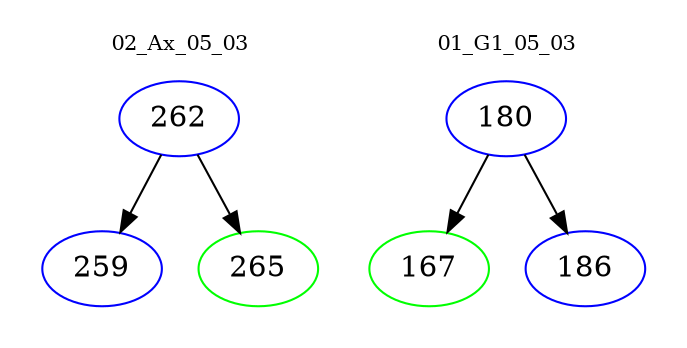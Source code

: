 digraph{
subgraph cluster_0 {
color = white
label = "02_Ax_05_03";
fontsize=10;
T0_262 [label="262", color="blue"]
T0_262 -> T0_259 [color="black"]
T0_259 [label="259", color="blue"]
T0_262 -> T0_265 [color="black"]
T0_265 [label="265", color="green"]
}
subgraph cluster_1 {
color = white
label = "01_G1_05_03";
fontsize=10;
T1_180 [label="180", color="blue"]
T1_180 -> T1_167 [color="black"]
T1_167 [label="167", color="green"]
T1_180 -> T1_186 [color="black"]
T1_186 [label="186", color="blue"]
}
}
